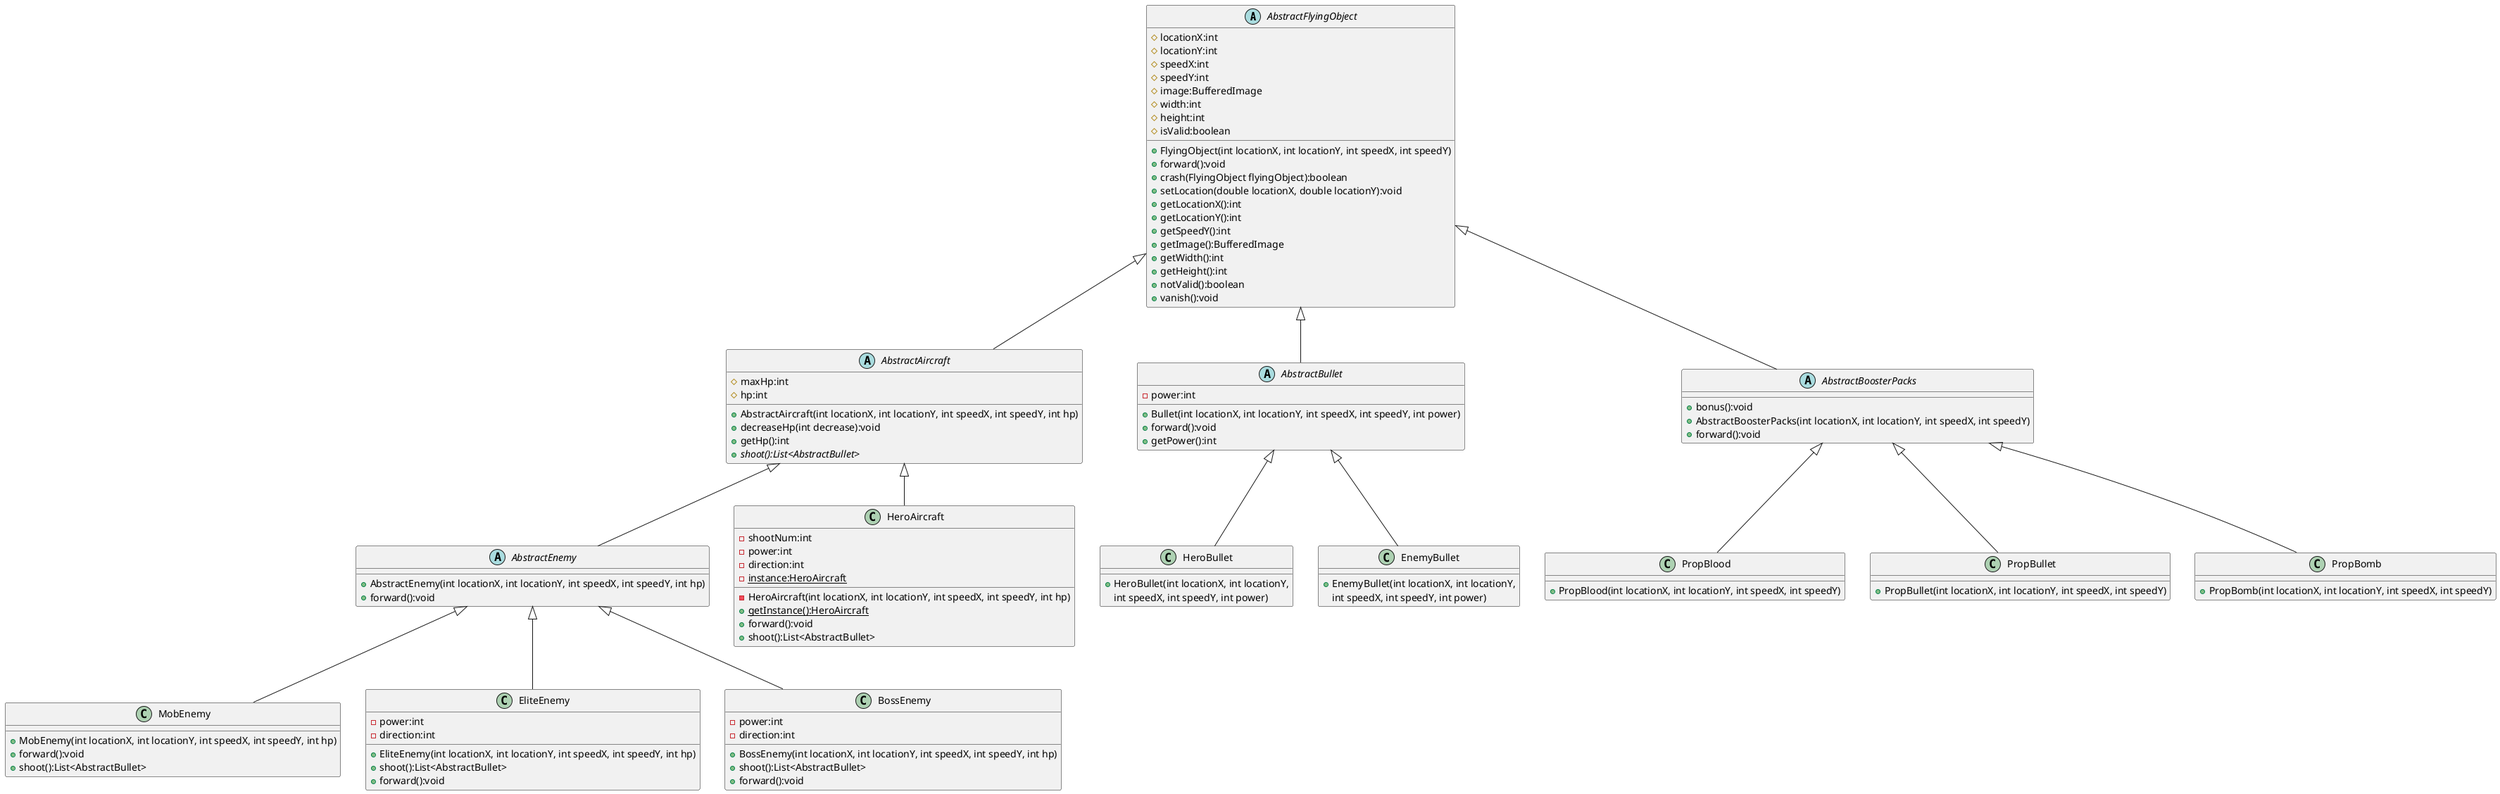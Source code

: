 @startuml
'https://plantuml.com/class-diagram

abstract class AbstractFlyingObject
{
    # locationX:int
    # locationY:int
    # speedX:int
    # speedY:int
    # image:BufferedImage
    # width:int
    # height:int
    # isValid:boolean

    + FlyingObject(int locationX, int locationY, int speedX, int speedY)
    + forward():void
    + crash(FlyingObject flyingObject):boolean
    + setLocation(double locationX, double locationY):void
    + getLocationX():int
    + getLocationY():int
    + getSpeedY():int
    + getImage():BufferedImage
    + getWidth():int
    + getHeight():int
    + notValid():boolean
    + vanish():void
}
abstract class AbstractAircraft
{
	# maxHp:int
    # hp:int
    + AbstractAircraft(int locationX, int locationY, int speedX, int speedY, int hp)
    + decreaseHp(int decrease):void
    + getHp():int
    + {abstract} shoot():List<AbstractBullet>
 }

abstract class AbstractBullet
{
    - power:int
    + Bullet(int locationX, int locationY, int speedX, int speedY, int power)
    + forward():void
	+ getPower():int
}

abstract class AbstractBoosterPacks
{
    + bonus():void
    + AbstractBoosterPacks(int locationX, int locationY, int speedX, int speedY)
    + forward():void
}

AbstractFlyingObject <|-- AbstractAircraft
AbstractFlyingObject <|-- AbstractBullet
AbstractFlyingObject <|-- AbstractBoosterPacks

AbstractAircraft <|-- AbstractEnemy
AbstractAircraft <|-- HeroAircraft
AbstractEnemy <|-- MobEnemy
AbstractEnemy <|-- EliteEnemy
AbstractEnemy <|-- BossEnemy

AbstractBullet <|-- HeroBullet
AbstractBullet <|-- EnemyBullet

AbstractBoosterPacks <|-- PropBlood
AbstractBoosterPacks <|-- PropBullet
AbstractBoosterPacks <|-- PropBomb




class HeroAircraft {
    - shootNum:int
    - power:int
    - direction:int
    - {static} instance:HeroAircraft
    - HeroAircraft(int locationX, int locationY, int speedX, int speedY, int hp)
    + {static} getInstance():HeroAircraft
    + forward():void
    + shoot():List<AbstractBullet>
}

abstract class AbstractEnemy{
    + AbstractEnemy(int locationX, int locationY, int speedX, int speedY, int hp)
    + forward():void
}


class MobEnemy {
    + MobEnemy(int locationX, int locationY, int speedX, int speedY, int hp)
    + forward():void
    + shoot():List<AbstractBullet>
}

class EliteEnemy{
    - power:int
    - direction:int
    + EliteEnemy(int locationX, int locationY, int speedX, int speedY, int hp)
    + shoot():List<AbstractBullet>
    + forward():void
}

class BossEnemy{
    - power:int
    - direction:int
    + BossEnemy(int locationX, int locationY, int speedX, int speedY, int hp)
    + shoot():List<AbstractBullet>
    + forward():void
}

class HeroBullet {
    + HeroBullet(int locationX, int locationY,
     int speedX, int speedY, int power)
}

class EnemyBullet {
    + EnemyBullet(int locationX, int locationY,
     int speedX, int speedY, int power)
}


class PropBlood{
    + PropBlood(int locationX, int locationY, int speedX, int speedY)
}

class PropBomb{
    + PropBomb(int locationX, int locationY, int speedX, int speedY)
}

class PropBullet{
    + PropBullet(int locationX, int locationY, int speedX, int speedY)
}

@enduml